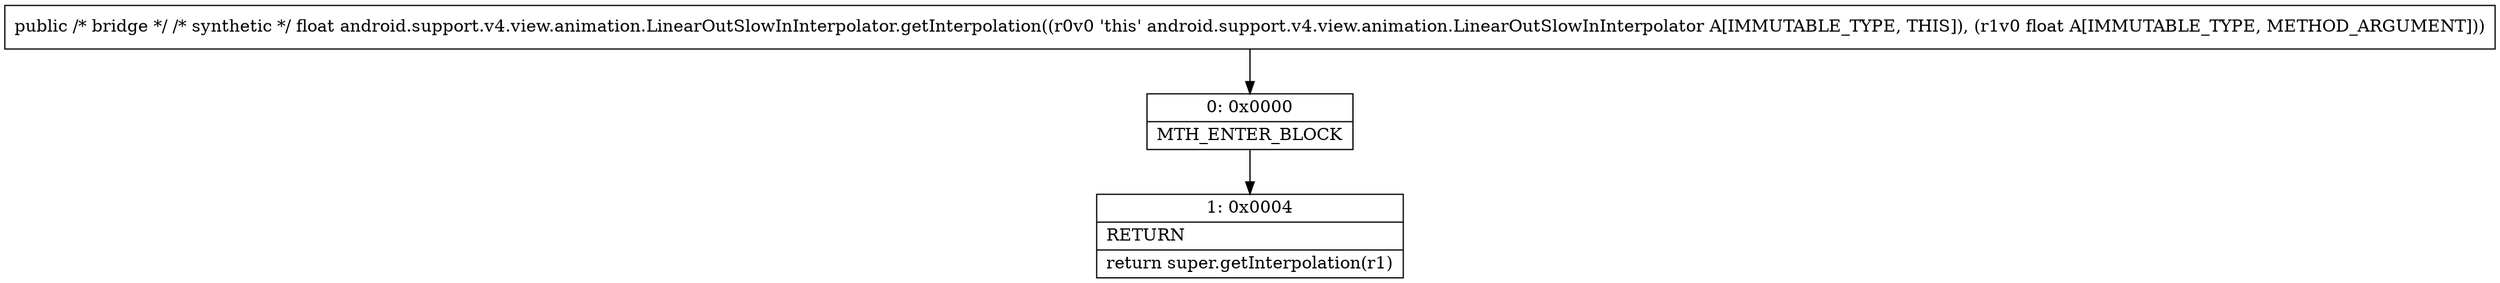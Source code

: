 digraph "CFG forandroid.support.v4.view.animation.LinearOutSlowInInterpolator.getInterpolation(F)F" {
Node_0 [shape=record,label="{0\:\ 0x0000|MTH_ENTER_BLOCK\l}"];
Node_1 [shape=record,label="{1\:\ 0x0004|RETURN\l|return super.getInterpolation(r1)\l}"];
MethodNode[shape=record,label="{public \/* bridge *\/ \/* synthetic *\/ float android.support.v4.view.animation.LinearOutSlowInInterpolator.getInterpolation((r0v0 'this' android.support.v4.view.animation.LinearOutSlowInInterpolator A[IMMUTABLE_TYPE, THIS]), (r1v0 float A[IMMUTABLE_TYPE, METHOD_ARGUMENT])) }"];
MethodNode -> Node_0;
Node_0 -> Node_1;
}

